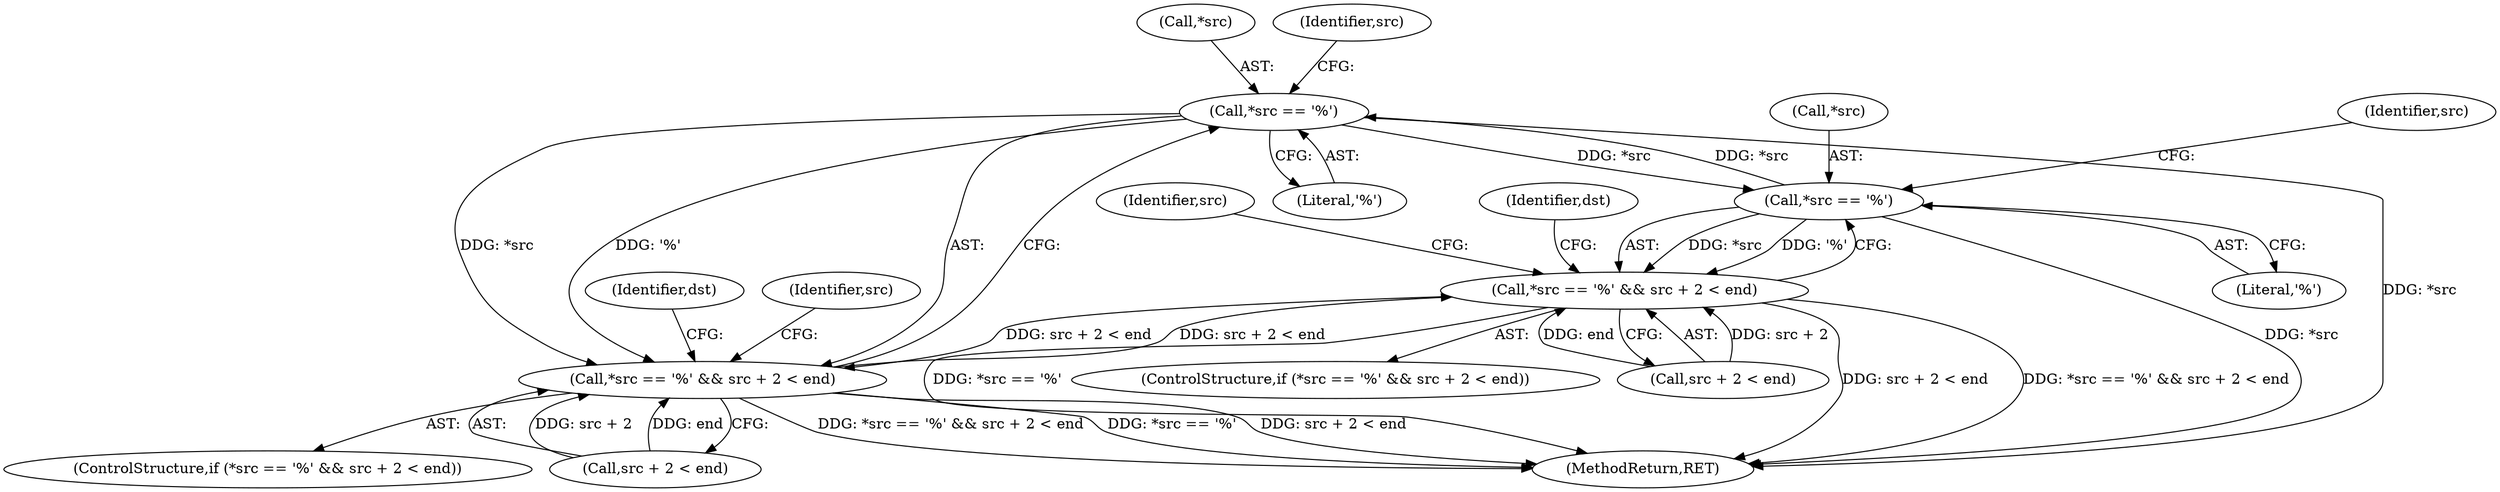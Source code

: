 digraph "0_gnupg_2cbd76f7911fc215845e89b50d6af5ff4a83dd77_0@pointer" {
"1000608" [label="(Call,*src == '%')"];
"1000458" [label="(Call,*src == '%')"];
"1000608" [label="(Call,*src == '%')"];
"1000457" [label="(Call,*src == '%' && src + 2 < end)"];
"1000607" [label="(Call,*src == '%' && src + 2 < end)"];
"1000609" [label="(Call,*src)"];
"1000456" [label="(ControlStructure,if (*src == '%' && src + 2 < end))"];
"1000458" [label="(Call,*src == '%')"];
"1000464" [label="(Identifier,src)"];
"1000469" [label="(Identifier,src)"];
"1000633" [label="(Identifier,dst)"];
"1000874" [label="(MethodReturn,RET)"];
"1000607" [label="(Call,*src == '%' && src + 2 < end)"];
"1000619" [label="(Identifier,src)"];
"1000461" [label="(Literal,'%')"];
"1000606" [label="(ControlStructure,if (*src == '%' && src + 2 < end))"];
"1000612" [label="(Call,src + 2 < end)"];
"1000459" [label="(Call,*src)"];
"1000485" [label="(Identifier,dst)"];
"1000611" [label="(Literal,'%')"];
"1000462" [label="(Call,src + 2 < end)"];
"1000457" [label="(Call,*src == '%' && src + 2 < end)"];
"1000608" [label="(Call,*src == '%')"];
"1000614" [label="(Identifier,src)"];
"1000608" -> "1000607"  [label="AST: "];
"1000608" -> "1000611"  [label="CFG: "];
"1000609" -> "1000608"  [label="AST: "];
"1000611" -> "1000608"  [label="AST: "];
"1000614" -> "1000608"  [label="CFG: "];
"1000607" -> "1000608"  [label="CFG: "];
"1000608" -> "1000874"  [label="DDG: *src"];
"1000608" -> "1000458"  [label="DDG: *src"];
"1000608" -> "1000607"  [label="DDG: *src"];
"1000608" -> "1000607"  [label="DDG: '%'"];
"1000458" -> "1000608"  [label="DDG: *src"];
"1000458" -> "1000457"  [label="AST: "];
"1000458" -> "1000461"  [label="CFG: "];
"1000459" -> "1000458"  [label="AST: "];
"1000461" -> "1000458"  [label="AST: "];
"1000464" -> "1000458"  [label="CFG: "];
"1000457" -> "1000458"  [label="CFG: "];
"1000458" -> "1000874"  [label="DDG: *src"];
"1000458" -> "1000457"  [label="DDG: *src"];
"1000458" -> "1000457"  [label="DDG: '%'"];
"1000457" -> "1000456"  [label="AST: "];
"1000457" -> "1000462"  [label="CFG: "];
"1000462" -> "1000457"  [label="AST: "];
"1000469" -> "1000457"  [label="CFG: "];
"1000485" -> "1000457"  [label="CFG: "];
"1000457" -> "1000874"  [label="DDG: *src == '%' && src + 2 < end"];
"1000457" -> "1000874"  [label="DDG: *src == '%'"];
"1000457" -> "1000874"  [label="DDG: src + 2 < end"];
"1000607" -> "1000457"  [label="DDG: src + 2 < end"];
"1000462" -> "1000457"  [label="DDG: src + 2"];
"1000462" -> "1000457"  [label="DDG: end"];
"1000457" -> "1000607"  [label="DDG: src + 2 < end"];
"1000607" -> "1000606"  [label="AST: "];
"1000607" -> "1000612"  [label="CFG: "];
"1000612" -> "1000607"  [label="AST: "];
"1000619" -> "1000607"  [label="CFG: "];
"1000633" -> "1000607"  [label="CFG: "];
"1000607" -> "1000874"  [label="DDG: *src == '%' && src + 2 < end"];
"1000607" -> "1000874"  [label="DDG: *src == '%'"];
"1000607" -> "1000874"  [label="DDG: src + 2 < end"];
"1000612" -> "1000607"  [label="DDG: src + 2"];
"1000612" -> "1000607"  [label="DDG: end"];
}
